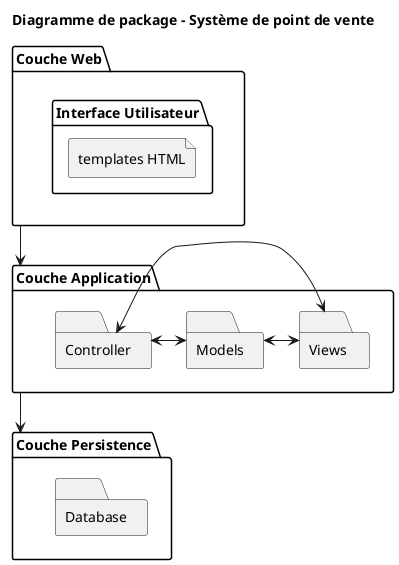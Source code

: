 @startuml
hide circle
hide members
top to bottom direction
title Diagramme de package - Système de point de vente 

package "Couche Web" {
    folder "Interface Utilisateur" { 
        file "templates HTML"
    }
}

package "Couche Application" {
    folder "Controller"
    folder "Views"
    folder "Models"
}

package "Couche Persistence" {
    folder "Database"
}

Controller <-> Views
Controller <-> Models 
Models <-> Views

"Couche Web" --> "Couche Application"
"Couche Application" --> "Couche Persistence"
@enduml